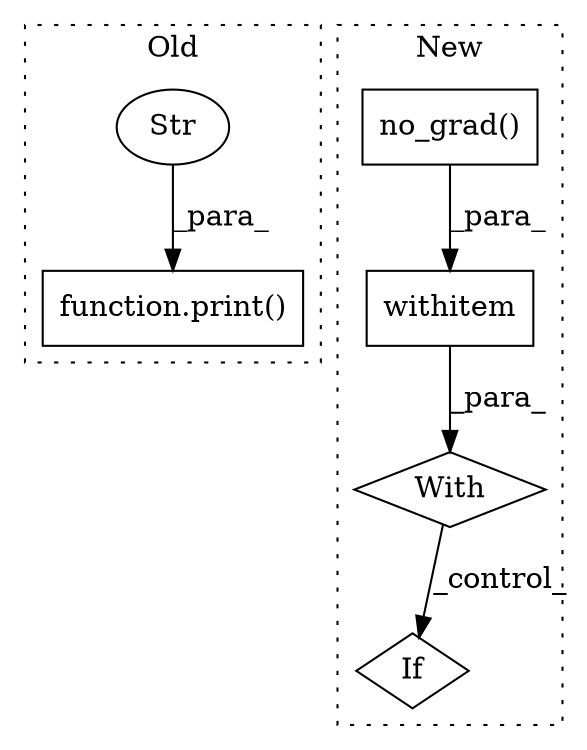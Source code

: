 digraph G {
subgraph cluster0 {
1 [label="function.print()" a="75" s="8758,8796" l="6,1" shape="box"];
5 [label="Str" a="66" s="8764" l="13" shape="ellipse"];
label = "Old";
style="dotted";
}
subgraph cluster1 {
2 [label="no_grad()" a="75" s="7732" l="15" shape="box"];
3 [label="With" a="39" s="8012,8026" l="5,54" shape="diamond"];
4 [label="withitem" a="49" s="8017" l="9" shape="box"];
6 [label="If" a="96" s="8124" l="3" shape="diamond"];
label = "New";
style="dotted";
}
2 -> 4 [label="_para_"];
3 -> 6 [label="_control_"];
4 -> 3 [label="_para_"];
5 -> 1 [label="_para_"];
}